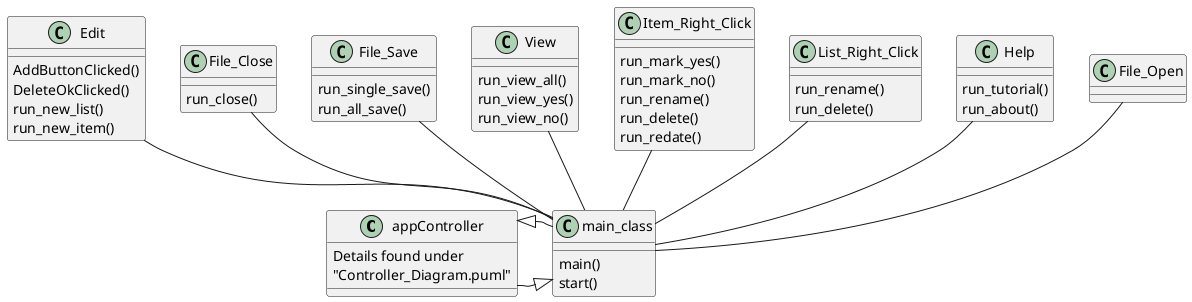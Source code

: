 @startuml
'https://plantuml.com/sequence-diagram

class appController {
Details found under
"Controller_Diagram.puml"
}

class Edit {
AddButtonClicked()
DeleteOkClicked()
}

class File_Close {
run_close()
}

class File_Save {
run_single_save()
run_all_save()
}

class Edit {
run_new_list()
run_new_item()
}

class View {
run_view_all()
run_view_yes()
run_view_no()
}

class Item_Right_Click {
run_mark_yes()
run_mark_no()
run_rename()
run_delete()
run_redate()
}

class List_Right_Click {
run_rename()
run_delete()
}
class Help {
run_tutorial()
run_about()
}

class main_class {
main()
start()
}



appController -|> main_class
appController <|- main_class

Edit -- main_class
File_Close -- main_class
File_Save -- main_class
File_Open -- main_class
Item_Right_Click -- main_class
List_Right_Click -- main_class
Help -- main_class
View -- main_class



@enduml